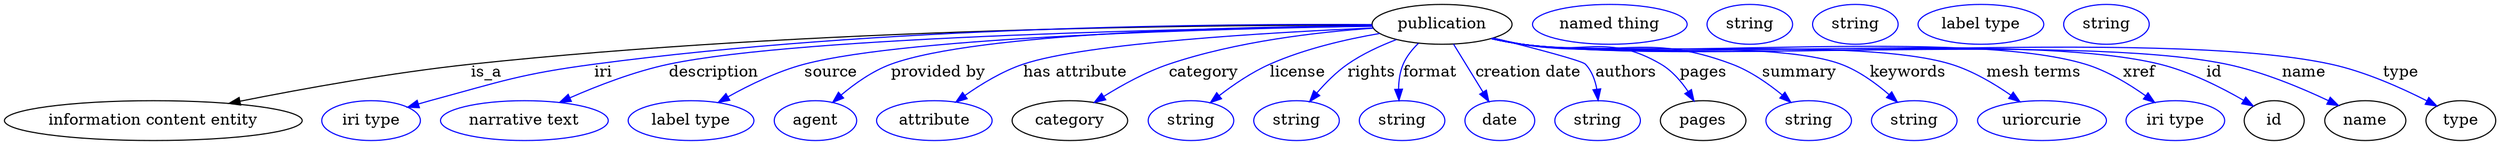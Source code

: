 digraph {
	graph [bb="0,0,2239.1,123"];
	node [label="\N"];
	publication	 [height=0.5,
		label=publication,
		pos="1292.9,105",
		width=1.7512];
	"information content entity"	 [height=0.5,
		pos="133.89,18",
		width=3.7191];
	publication -> "information content entity"	 [label=is_a,
		lp="430.89,61.5",
		pos="e,203.86,33.374 1229.9,103.54 1056.5,99.326 574.62,86.37 416.89,69 347.84,61.396 270.24,46.991 213.79,35.425"];
	iri	 [color=blue,
		height=0.5,
		label="iri type",
		pos="329.89,18",
		width=1.2277];
	publication -> iri	 [color=blue,
		label=iri,
		lp="536.89,61.5",
		pos="e,363.43,29.747 1230.1,103.47 1072.5,99.407 663.75,87.377 528.89,69 463.4,60.076 447.54,53.805 383.89,36 380.35,35.01 376.7,33.928 \
373.04,32.801",
		style=solid];
	description	 [color=blue,
		height=0.5,
		label="narrative text",
		pos="467.89,18",
		width=2.0943];
	publication -> description	 [color=blue,
		label=description,
		lp="635.89,61.5",
		pos="e,500.1,34.396 1229.6,104.4 1081.3,102.56 714.8,95.399 594.89,69 565.29,62.483 533.65,49.797 509.36,38.709",
		style=solid];
	source	 [color=blue,
		height=0.5,
		label="label type",
		pos="617.89,18",
		width=1.5707];
	publication -> source	 [color=blue,
		label=source,
		lp="742.39,61.5",
		pos="e,642.61,34.244 1229.5,104.27 1100.7,102.27 812.68,94.935 717.89,69 694.46,62.591 670.15,50.338 651.36,39.448",
		style=solid];
	"provided by"	 [color=blue,
		height=0.5,
		label=agent,
		pos="729.89,18",
		width=1.0291];
	publication -> "provided by"	 [color=blue,
		label="provided by",
		lp="839.39,61.5",
		pos="e,745.83,34.468 1230.4,102.46 1106.2,97.117 836.46,83.964 796.89,69 780.89,62.95 765.52,51.778 753.55,41.428",
		style=solid];
	"has attribute"	 [color=blue,
		height=0.5,
		label=attribute,
		pos="836.89,18",
		width=1.4443];
	publication -> "has attribute"	 [color=blue,
		label="has attribute",
		lp="961.89,61.5",
		pos="e,856.62,34.814 1230.2,102.67 1138.2,98.637 971.42,88.809 914.89,69 896.93,62.709 879.01,51.436 864.89,41.086",
		style=solid];
	category	 [height=0.5,
		pos="958.89,18",
		width=1.4443];
	publication -> category	 [color=blue,
		label=category,
		lp="1075.9,61.5",
		pos="e,980.75,34.457 1233.2,99.108 1170.9,92.477 1077.7,81.049 1043.9,69 1024.6,62.149 1005,50.686 989.4,40.361",
		style=solid];
	license	 [color=blue,
		height=0.5,
		label=string,
		pos="1066.9,18",
		width=1.0652];
	publication -> license	 [color=blue,
		label=license,
		lp="1161.4,61.5",
		pos="e,1084.3,34.076 1235.1,97.581 1204.6,92.24 1167.1,83.369 1135.9,69 1120.3,61.821 1104.7,50.753 1092.3,40.761",
		style=solid];
	rights	 [color=blue,
		height=0.5,
		label=string,
		pos="1161.9,18",
		width=1.0652];
	publication -> rights	 [color=blue,
		label=rights,
		lp="1229.4,61.5",
		pos="e,1174.4,35.394 1250.8,91.371 1236.5,85.671 1220.8,78.203 1207.9,69 1197.9,61.905 1188.6,52.305 1180.9,43.349",
		style=solid];
	format	 [color=blue,
		height=0.5,
		label=string,
		pos="1256.9,18",
		width=1.0652];
	publication -> format	 [color=blue,
		label=format,
		lp="1282.4,61.5",
		pos="e,1254.1,36.131 1271.3,87.983 1265.9,82.545 1260.8,76.079 1257.9,69 1254.9,61.921 1253.9,53.793 1253.7,46.137",
		style=solid];
	"creation date"	 [color=blue,
		height=0.5,
		label=date,
		pos="1344.9,18",
		width=0.86659];
	publication -> "creation date"	 [color=blue,
		label="creation date",
		lp="1370.9,61.5",
		pos="e,1334.7,35.115 1303.7,86.974 1311.1,74.48 1321.2,57.658 1329.5,43.755",
		style=solid];
	authors	 [color=blue,
		height=0.5,
		label=string,
		pos="1432.9,18",
		width=1.0652];
	publication -> authors	 [color=blue,
		label=authors,
		lp="1458.4,61.5",
		pos="e,1433.8,36.155 1340.5,93.067 1376.4,83.87 1419.9,72.2 1422.9,69 1428.6,62.856 1431.5,54.464 1432.8,46.261",
		style=solid];
	pages	 [height=0.5,
		pos="1527.9,18",
		width=1.0652];
	publication -> pages	 [color=blue,
		label=pages,
		lp="1528.4,61.5",
		pos="e,1519.2,36.051 1339.2,92.682 1347.7,90.63 1356.5,88.639 1364.9,87 1420,76.179 1441.7,97.7 1489.9,69 1499.7,63.181 1507.7,53.782 \
1513.9,44.627",
		style=solid];
	summary	 [color=blue,
		height=0.5,
		label=string,
		pos="1622.9,18",
		width=1.0652];
	publication -> summary	 [color=blue,
		label=summary,
		lp="1614.4,61.5",
		pos="e,1606.3,34.339 1338.4,92.533 1347.1,90.447 1356.3,88.482 1364.9,87 1448.1,72.727 1475.1,99.177 1553.9,69 1570.3,62.707 1586.3,51.363 \
1598.7,40.969",
		style=solid];
	keywords	 [color=blue,
		height=0.5,
		label=string,
		pos="1717.9,18",
		width=1.0652];
	publication -> keywords	 [color=blue,
		label=keywords,
		lp="1712.9,61.5",
		pos="e,1702.2,34.523 1338,92.398 1346.8,90.297 1356.1,88.362 1364.9,87 1428,77.21 1592.1,91.527 1651.9,69 1667.7,63.027 1682.9,51.861 \
1694.7,41.497",
		style=solid];
	"mesh terms"	 [color=blue,
		height=0.5,
		label=uriorcurie,
		pos="1831.9,18",
		width=1.6068];
	publication -> "mesh terms"	 [color=blue,
		label="mesh terms",
		lp="1825.4,61.5",
		pos="e,1811.7,35.128 1337.9,92.285 1346.8,90.194 1356.1,88.291 1364.9,87 1450.1,74.498 1669.8,95.018 1751.9,69 1770.5,63.091 1789.1,51.697 \
1803.6,41.175",
		style=solid];
	xref	 [color=blue,
		height=0.5,
		label="iri type",
		pos="1951.9,18",
		width=1.2277];
	publication -> xref	 [color=blue,
		label=xref,
		lp="1917.4,61.5",
		pos="e,1932.7,34.45 1337.9,92.207 1346.8,90.123 1356.1,88.243 1364.9,87 1476.5,71.242 1764.2,102.48 1871.9,69 1891,63.071 1909.9,51.323 \
1924.6,40.596",
		style=solid];
	id	 [height=0.5,
		pos="2040.9,18",
		width=0.75];
	publication -> id	 [color=blue,
		label=id,
		lp="1982.9,61.5",
		pos="e,2021.3,30.669 1337.5,92.27 1346.5,90.152 1356,88.243 1364.9,87 1490.6,69.505 1812.5,99.03 1935.9,69 1963.4,62.307 1992.1,47.745 \
2012.6,35.888",
		style=solid];
	name	 [height=0.5,
		pos="2121.9,18",
		width=1.011];
	publication -> name	 [color=blue,
		label=name,
		lp="2061.9,61.5",
		pos="e,2096.7,31.106 1337.5,92.249 1346.5,90.133 1356,88.23 1364.9,87 1503.4,67.931 1856.9,97.263 1993.9,69 2026.9,62.183 2062.4,47.406 \
2087.6,35.505",
		style=solid];
	type	 [height=0.5,
		pos="2207.9,18",
		width=0.86659];
	publication -> type	 [color=blue,
		label=type,
		lp="2150.9,61.5",
		pos="e,2185.3,30.503 1337.5,92.223 1346.5,90.109 1356,88.214 1364.9,87 1523.7,65.434 1929,101.77 2085.9,69 2118,62.287 2152.3,47.158 \
2176.4,35.111",
		style=solid];
	"named thing_category"	 [color=blue,
		height=0.5,
		label="named thing",
		pos="1443.9,105",
		width=1.9318];
	publication_pages	 [color=blue,
		height=0.5,
		label=string,
		pos="1569.9,105",
		width=1.0652];
	publication_id	 [color=blue,
		height=0.5,
		label=string,
		pos="1664.9,105",
		width=1.0652];
	publication_name	 [color=blue,
		height=0.5,
		label="label type",
		pos="1777.9,105",
		width=1.5707];
	publication_type	 [color=blue,
		height=0.5,
		label=string,
		pos="1890.9,105",
		width=1.0652];
}
